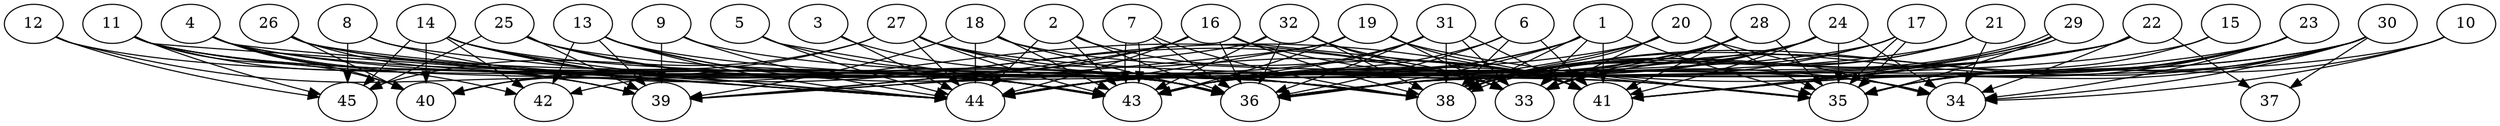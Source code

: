 // DAG automatically generated by daggen at Thu Oct  3 14:07:25 2019
// ./daggen --dot -n 45 --ccr 0.5 --fat 0.9 --regular 0.9 --density 0.7 --mindata 5242880 --maxdata 52428800 
digraph G {
  1 [size="64919552", alpha="0.17", expect_size="32459776"] 
  1 -> 33 [size ="32459776"]
  1 -> 35 [size ="32459776"]
  1 -> 36 [size ="32459776"]
  1 -> 38 [size ="32459776"]
  1 -> 41 [size ="32459776"]
  1 -> 43 [size ="32459776"]
  1 -> 44 [size ="32459776"]
  2 [size="73285632", alpha="0.16", expect_size="36642816"] 
  2 -> 36 [size ="36642816"]
  2 -> 41 [size ="36642816"]
  2 -> 43 [size ="36642816"]
  2 -> 44 [size ="36642816"]
  3 [size="86581248", alpha="0.04", expect_size="43290624"] 
  3 -> 36 [size ="43290624"]
  3 -> 44 [size ="43290624"]
  4 [size="46061568", alpha="0.19", expect_size="23030784"] 
  4 -> 36 [size ="23030784"]
  4 -> 38 [size ="23030784"]
  4 -> 39 [size ="23030784"]
  4 -> 40 [size ="23030784"]
  4 -> 42 [size ="23030784"]
  4 -> 44 [size ="23030784"]
  5 [size="99536896", alpha="0.19", expect_size="49768448"] 
  5 -> 36 [size ="49768448"]
  5 -> 43 [size ="49768448"]
  5 -> 44 [size ="49768448"]
  6 [size="54558720", alpha="0.16", expect_size="27279360"] 
  6 -> 36 [size ="27279360"]
  6 -> 38 [size ="27279360"]
  6 -> 41 [size ="27279360"]
  6 -> 43 [size ="27279360"]
  7 [size="70043648", alpha="0.17", expect_size="35021824"] 
  7 -> 36 [size ="35021824"]
  7 -> 38 [size ="35021824"]
  7 -> 43 [size ="35021824"]
  7 -> 43 [size ="35021824"]
  8 [size="48525312", alpha="0.17", expect_size="24262656"] 
  8 -> 33 [size ="24262656"]
  8 -> 44 [size ="24262656"]
  8 -> 45 [size ="24262656"]
  9 [size="47843328", alpha="0.19", expect_size="23921664"] 
  9 -> 34 [size ="23921664"]
  9 -> 39 [size ="23921664"]
  9 -> 44 [size ="23921664"]
  10 [size="53743616", alpha="0.17", expect_size="26871808"] 
  10 -> 34 [size ="26871808"]
  10 -> 35 [size ="26871808"]
  10 -> 36 [size ="26871808"]
  11 [size="13473792", alpha="0.13", expect_size="6736896"] 
  11 -> 36 [size ="6736896"]
  11 -> 38 [size ="6736896"]
  11 -> 39 [size ="6736896"]
  11 -> 40 [size ="6736896"]
  11 -> 43 [size ="6736896"]
  11 -> 44 [size ="6736896"]
  11 -> 45 [size ="6736896"]
  12 [size="95113216", alpha="0.04", expect_size="47556608"] 
  12 -> 43 [size ="47556608"]
  12 -> 44 [size ="47556608"]
  12 -> 45 [size ="47556608"]
  13 [size="75085824", alpha="0.18", expect_size="37542912"] 
  13 -> 35 [size ="37542912"]
  13 -> 38 [size ="37542912"]
  13 -> 39 [size ="37542912"]
  13 -> 42 [size ="37542912"]
  13 -> 43 [size ="37542912"]
  13 -> 44 [size ="37542912"]
  14 [size="94808064", alpha="0.09", expect_size="47404032"] 
  14 -> 36 [size ="47404032"]
  14 -> 38 [size ="47404032"]
  14 -> 40 [size ="47404032"]
  14 -> 41 [size ="47404032"]
  14 -> 42 [size ="47404032"]
  14 -> 43 [size ="47404032"]
  14 -> 44 [size ="47404032"]
  14 -> 45 [size ="47404032"]
  15 [size="91254784", alpha="0.00", expect_size="45627392"] 
  15 -> 35 [size ="45627392"]
  15 -> 36 [size ="45627392"]
  16 [size="84942848", alpha="0.00", expect_size="42471424"] 
  16 -> 34 [size ="42471424"]
  16 -> 35 [size ="42471424"]
  16 -> 36 [size ="42471424"]
  16 -> 38 [size ="42471424"]
  16 -> 39 [size ="42471424"]
  16 -> 42 [size ="42471424"]
  16 -> 44 [size ="42471424"]
  17 [size="65869824", alpha="0.09", expect_size="32934912"] 
  17 -> 35 [size ="32934912"]
  17 -> 35 [size ="32934912"]
  17 -> 36 [size ="32934912"]
  17 -> 38 [size ="32934912"]
  17 -> 44 [size ="32934912"]
  18 [size="49647616", alpha="0.15", expect_size="24823808"] 
  18 -> 34 [size ="24823808"]
  18 -> 36 [size ="24823808"]
  18 -> 39 [size ="24823808"]
  18 -> 43 [size ="24823808"]
  18 -> 44 [size ="24823808"]
  19 [size="35186688", alpha="0.03", expect_size="17593344"] 
  19 -> 33 [size ="17593344"]
  19 -> 35 [size ="17593344"]
  19 -> 39 [size ="17593344"]
  19 -> 41 [size ="17593344"]
  19 -> 43 [size ="17593344"]
  19 -> 44 [size ="17593344"]
  20 [size="31719424", alpha="0.02", expect_size="15859712"] 
  20 -> 33 [size ="15859712"]
  20 -> 34 [size ="15859712"]
  20 -> 35 [size ="15859712"]
  20 -> 38 [size ="15859712"]
  20 -> 40 [size ="15859712"]
  20 -> 44 [size ="15859712"]
  21 [size="18622464", alpha="0.12", expect_size="9311232"] 
  21 -> 33 [size ="9311232"]
  21 -> 34 [size ="9311232"]
  21 -> 38 [size ="9311232"]
  21 -> 44 [size ="9311232"]
  22 [size="80418816", alpha="0.15", expect_size="40209408"] 
  22 -> 34 [size ="40209408"]
  22 -> 36 [size ="40209408"]
  22 -> 37 [size ="40209408"]
  22 -> 41 [size ="40209408"]
  22 -> 43 [size ="40209408"]
  22 -> 44 [size ="40209408"]
  23 [size="97826816", alpha="0.15", expect_size="48913408"] 
  23 -> 33 [size ="48913408"]
  23 -> 34 [size ="48913408"]
  23 -> 35 [size ="48913408"]
  23 -> 38 [size ="48913408"]
  23 -> 41 [size ="48913408"]
  23 -> 44 [size ="48913408"]
  24 [size="86429696", alpha="0.02", expect_size="43214848"] 
  24 -> 34 [size ="43214848"]
  24 -> 35 [size ="43214848"]
  24 -> 36 [size ="43214848"]
  24 -> 38 [size ="43214848"]
  24 -> 39 [size ="43214848"]
  24 -> 41 [size ="43214848"]
  24 -> 43 [size ="43214848"]
  25 [size="33810432", alpha="0.08", expect_size="16905216"] 
  25 -> 33 [size ="16905216"]
  25 -> 38 [size ="16905216"]
  25 -> 39 [size ="16905216"]
  25 -> 43 [size ="16905216"]
  25 -> 45 [size ="16905216"]
  26 [size="35770368", alpha="0.03", expect_size="17885184"] 
  26 -> 36 [size ="17885184"]
  26 -> 38 [size ="17885184"]
  26 -> 39 [size ="17885184"]
  26 -> 40 [size ="17885184"]
  26 -> 44 [size ="17885184"]
  27 [size="35850240", alpha="0.11", expect_size="17925120"] 
  27 -> 33 [size ="17925120"]
  27 -> 35 [size ="17925120"]
  27 -> 38 [size ="17925120"]
  27 -> 40 [size ="17925120"]
  27 -> 43 [size ="17925120"]
  27 -> 44 [size ="17925120"]
  27 -> 45 [size ="17925120"]
  28 [size="79345664", alpha="0.07", expect_size="39672832"] 
  28 -> 33 [size ="39672832"]
  28 -> 35 [size ="39672832"]
  28 -> 38 [size ="39672832"]
  28 -> 41 [size ="39672832"]
  28 -> 43 [size ="39672832"]
  28 -> 44 [size ="39672832"]
  29 [size="56115200", alpha="0.11", expect_size="28057600"] 
  29 -> 35 [size ="28057600"]
  29 -> 38 [size ="28057600"]
  29 -> 38 [size ="28057600"]
  29 -> 41 [size ="28057600"]
  29 -> 43 [size ="28057600"]
  30 [size="70387712", alpha="0.04", expect_size="35193856"] 
  30 -> 34 [size ="35193856"]
  30 -> 35 [size ="35193856"]
  30 -> 36 [size ="35193856"]
  30 -> 37 [size ="35193856"]
  30 -> 38 [size ="35193856"]
  30 -> 41 [size ="35193856"]
  30 -> 43 [size ="35193856"]
  31 [size="77920256", alpha="0.18", expect_size="38960128"] 
  31 -> 33 [size ="38960128"]
  31 -> 36 [size ="38960128"]
  31 -> 38 [size ="38960128"]
  31 -> 41 [size ="38960128"]
  31 -> 43 [size ="38960128"]
  31 -> 44 [size ="38960128"]
  32 [size="38772736", alpha="0.09", expect_size="19386368"] 
  32 -> 33 [size ="19386368"]
  32 -> 36 [size ="19386368"]
  32 -> 38 [size ="19386368"]
  32 -> 39 [size ="19386368"]
  32 -> 41 [size ="19386368"]
  32 -> 43 [size ="19386368"]
  33 [size="15749120", alpha="0.15", expect_size="7874560"] 
  34 [size="84942848", alpha="0.18", expect_size="42471424"] 
  35 [size="93188096", alpha="0.18", expect_size="46594048"] 
  36 [size="35166208", alpha="0.14", expect_size="17583104"] 
  37 [size="49319936", alpha="0.02", expect_size="24659968"] 
  38 [size="100837376", alpha="0.18", expect_size="50418688"] 
  39 [size="39014400", alpha="0.19", expect_size="19507200"] 
  40 [size="89954304", alpha="0.05", expect_size="44977152"] 
  41 [size="13801472", alpha="0.13", expect_size="6900736"] 
  42 [size="96655360", alpha="0.15", expect_size="48327680"] 
  43 [size="45660160", alpha="0.16", expect_size="22830080"] 
  44 [size="19787776", alpha="0.13", expect_size="9893888"] 
  45 [size="103362560", alpha="0.15", expect_size="51681280"] 
}
